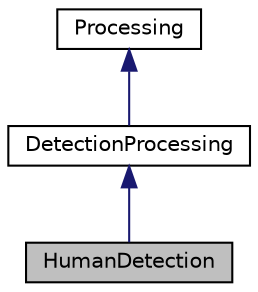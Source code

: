 digraph "HumanDetection"
{
  edge [fontname="Helvetica",fontsize="10",labelfontname="Helvetica",labelfontsize="10"];
  node [fontname="Helvetica",fontsize="10",shape=record];
  Node1 [label="HumanDetection",height=0.2,width=0.4,color="black", fillcolor="grey75", style="filled" fontcolor="black"];
  Node2 -> Node1 [dir="back",color="midnightblue",fontsize="10",style="solid",fontname="Helvetica"];
  Node2 [label="DetectionProcessing",height=0.2,width=0.4,color="black", fillcolor="white", style="filled",URL="$class_detection_processing.html"];
  Node3 -> Node2 [dir="back",color="midnightblue",fontsize="10",style="solid",fontname="Helvetica"];
  Node3 [label="Processing",height=0.2,width=0.4,color="black", fillcolor="white", style="filled",URL="$class_processing.html"];
}
